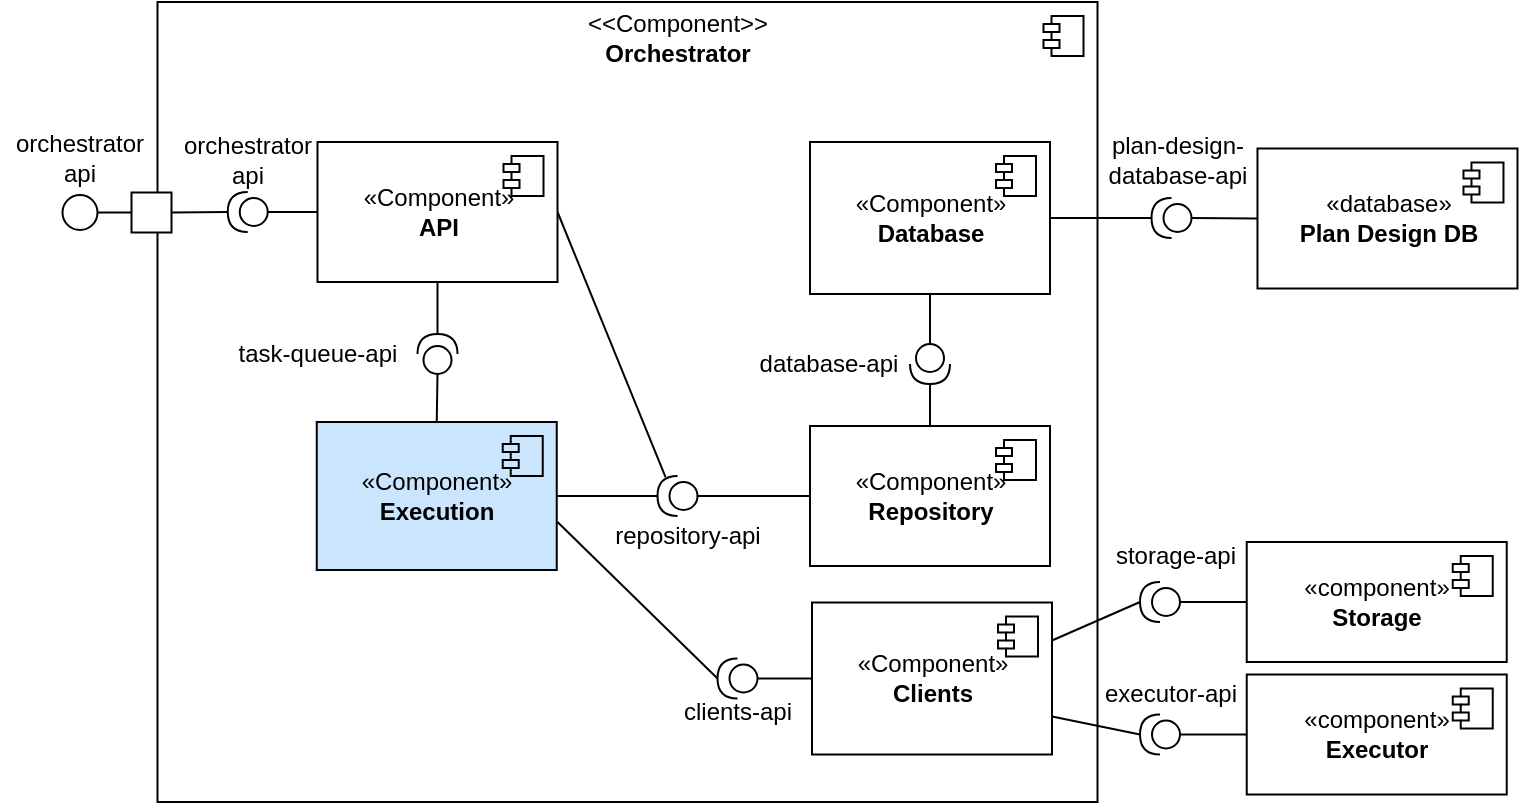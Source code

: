 <mxfile version="17.2.4" type="device"><diagram id="vAZpr0C4UZSKOUfKwHh5" name="Страница 1"><mxGraphModel dx="1312" dy="1522" grid="1" gridSize="10" guides="1" tooltips="1" connect="1" arrows="1" fold="1" page="1" pageScale="1" pageWidth="827" pageHeight="1169" math="0" shadow="0"><root><mxCell id="0"/><mxCell id="1" parent="0"/><mxCell id="3dl7Q_bX9ssRe7IBSRYj-373" value="" style="html=1;dropTarget=0;" parent="1" vertex="1"><mxGeometry x="-741.25" y="-1160" width="470" height="400" as="geometry"/></mxCell><mxCell id="3dl7Q_bX9ssRe7IBSRYj-374" value="" style="shape=module;jettyWidth=8;jettyHeight=4;" parent="3dl7Q_bX9ssRe7IBSRYj-373" vertex="1"><mxGeometry x="1" width="20" height="20" relative="1" as="geometry"><mxPoint x="-27" y="7" as="offset"/></mxGeometry></mxCell><mxCell id="3dl7Q_bX9ssRe7IBSRYj-127" value="&amp;lt;&amp;lt;Component&amp;gt;&amp;gt;&lt;br&gt;&lt;b&gt;Orchestrator&lt;/b&gt;" style="text;html=1;strokeColor=none;fillColor=none;align=center;verticalAlign=middle;whiteSpace=wrap;rounded=0;" parent="1" vertex="1"><mxGeometry x="-511.25" y="-1157.5" width="60" height="30" as="geometry"/></mxCell><mxCell id="3dl7Q_bX9ssRe7IBSRYj-147" value="" style="ellipse;whiteSpace=wrap;html=1;aspect=fixed;" parent="1" vertex="1"><mxGeometry x="-788.75" y="-1063.5" width="17.5" height="17.5" as="geometry"/></mxCell><mxCell id="3dl7Q_bX9ssRe7IBSRYj-148" style="edgeStyle=orthogonalEdgeStyle;rounded=1;orthogonalLoop=1;jettySize=auto;html=1;exitX=0;exitY=0.5;exitDx=0;exitDy=0;entryX=1;entryY=0.5;entryDx=0;entryDy=0;endArrow=none;endFill=0;" parent="1" source="3dl7Q_bX9ssRe7IBSRYj-23" target="3dl7Q_bX9ssRe7IBSRYj-147" edge="1"><mxGeometry relative="1" as="geometry"/></mxCell><mxCell id="3dl7Q_bX9ssRe7IBSRYj-330" value="«Component»&lt;br&gt;&lt;b&gt;Clients&lt;/b&gt;" style="html=1;dropTarget=0;" parent="1" vertex="1"><mxGeometry x="-414" y="-859.75" width="120" height="76" as="geometry"/></mxCell><mxCell id="3dl7Q_bX9ssRe7IBSRYj-331" value="" style="shape=module;jettyWidth=8;jettyHeight=4;" parent="3dl7Q_bX9ssRe7IBSRYj-330" vertex="1"><mxGeometry x="1" width="20" height="20" relative="1" as="geometry"><mxPoint x="-27" y="7" as="offset"/></mxGeometry></mxCell><mxCell id="3dl7Q_bX9ssRe7IBSRYj-346" style="edgeStyle=none;rounded=0;orthogonalLoop=1;jettySize=auto;html=1;exitX=0.5;exitY=0;exitDx=0;exitDy=0;entryX=0;entryY=0.5;entryDx=0;entryDy=0;entryPerimeter=0;endArrow=none;endFill=0;" parent="1" source="3dl7Q_bX9ssRe7IBSRYj-332" target="3dl7Q_bX9ssRe7IBSRYj-340" edge="1"><mxGeometry relative="1" as="geometry"/></mxCell><mxCell id="3dl7Q_bX9ssRe7IBSRYj-358" style="edgeStyle=none;rounded=0;orthogonalLoop=1;jettySize=auto;html=1;exitX=1;exitY=0.5;exitDx=0;exitDy=0;entryX=1;entryY=0.5;entryDx=0;entryDy=0;entryPerimeter=0;endArrow=none;endFill=0;" parent="1" source="3dl7Q_bX9ssRe7IBSRYj-332" target="3dl7Q_bX9ssRe7IBSRYj-347" edge="1"><mxGeometry relative="1" as="geometry"/></mxCell><mxCell id="3dl7Q_bX9ssRe7IBSRYj-332" value="«Component»&lt;br&gt;&lt;b&gt;Execution&lt;/b&gt;" style="html=1;dropTarget=0;fillColor=#CCE5FF;" parent="1" vertex="1"><mxGeometry x="-661.63" y="-950" width="120" height="74" as="geometry"/></mxCell><mxCell id="3dl7Q_bX9ssRe7IBSRYj-333" value="" style="shape=module;jettyWidth=8;jettyHeight=4;fillColor=#CCE5FF;" parent="3dl7Q_bX9ssRe7IBSRYj-332" vertex="1"><mxGeometry x="1" width="20" height="20" relative="1" as="geometry"><mxPoint x="-27" y="7" as="offset"/></mxGeometry></mxCell><mxCell id="3dl7Q_bX9ssRe7IBSRYj-354" style="edgeStyle=none;rounded=0;orthogonalLoop=1;jettySize=auto;html=1;exitX=0.5;exitY=0;exitDx=0;exitDy=0;entryX=0;entryY=0.5;entryDx=0;entryDy=0;entryPerimeter=0;endArrow=none;endFill=0;" parent="1" source="3dl7Q_bX9ssRe7IBSRYj-334" target="3dl7Q_bX9ssRe7IBSRYj-352" edge="1"><mxGeometry relative="1" as="geometry"/></mxCell><mxCell id="_BJ0S8Fur-XD-Nah-ntI-2" style="edgeStyle=none;rounded=0;orthogonalLoop=1;jettySize=auto;html=1;exitX=1;exitY=0.5;exitDx=0;exitDy=0;entryX=1;entryY=0.5;entryDx=0;entryDy=0;entryPerimeter=0;endArrow=none;endFill=0;" edge="1" parent="1" source="3dl7Q_bX9ssRe7IBSRYj-334" target="3dl7Q_bX9ssRe7IBSRYj-132"><mxGeometry relative="1" as="geometry"/></mxCell><mxCell id="3dl7Q_bX9ssRe7IBSRYj-334" value="«Component»&lt;br&gt;&lt;b&gt;Database&lt;/b&gt;" style="html=1;dropTarget=0;" parent="1" vertex="1"><mxGeometry x="-415" y="-1090" width="120" height="76" as="geometry"/></mxCell><mxCell id="3dl7Q_bX9ssRe7IBSRYj-335" value="" style="shape=module;jettyWidth=8;jettyHeight=4;" parent="3dl7Q_bX9ssRe7IBSRYj-334" vertex="1"><mxGeometry x="1" width="20" height="20" relative="1" as="geometry"><mxPoint x="-27" y="7" as="offset"/></mxGeometry></mxCell><mxCell id="3dl7Q_bX9ssRe7IBSRYj-349" style="edgeStyle=none;rounded=0;orthogonalLoop=1;jettySize=auto;html=1;exitX=0;exitY=0.5;exitDx=0;exitDy=0;entryX=0;entryY=0.5;entryDx=0;entryDy=0;entryPerimeter=0;endArrow=none;endFill=0;" parent="1" source="3dl7Q_bX9ssRe7IBSRYj-336" target="3dl7Q_bX9ssRe7IBSRYj-347" edge="1"><mxGeometry relative="1" as="geometry"/></mxCell><mxCell id="3dl7Q_bX9ssRe7IBSRYj-355" style="edgeStyle=none;rounded=0;orthogonalLoop=1;jettySize=auto;html=1;exitX=0.5;exitY=0;exitDx=0;exitDy=0;entryX=1;entryY=0.5;entryDx=0;entryDy=0;entryPerimeter=0;endArrow=none;endFill=0;" parent="1" source="3dl7Q_bX9ssRe7IBSRYj-336" target="3dl7Q_bX9ssRe7IBSRYj-352" edge="1"><mxGeometry relative="1" as="geometry"/></mxCell><mxCell id="3dl7Q_bX9ssRe7IBSRYj-336" value="«Component»&lt;br&gt;&lt;b&gt;Repository&lt;/b&gt;" style="html=1;dropTarget=0;" parent="1" vertex="1"><mxGeometry x="-415" y="-948" width="120" height="70" as="geometry"/></mxCell><mxCell id="3dl7Q_bX9ssRe7IBSRYj-337" value="" style="shape=module;jettyWidth=8;jettyHeight=4;" parent="3dl7Q_bX9ssRe7IBSRYj-336" vertex="1"><mxGeometry x="1" width="20" height="20" relative="1" as="geometry"><mxPoint x="-27" y="7" as="offset"/></mxGeometry></mxCell><mxCell id="3dl7Q_bX9ssRe7IBSRYj-345" style="rounded=0;orthogonalLoop=1;jettySize=auto;html=1;exitX=0.5;exitY=1;exitDx=0;exitDy=0;endArrow=none;endFill=0;" parent="1" source="3dl7Q_bX9ssRe7IBSRYj-338" target="3dl7Q_bX9ssRe7IBSRYj-340" edge="1"><mxGeometry relative="1" as="geometry"/></mxCell><mxCell id="3dl7Q_bX9ssRe7IBSRYj-350" style="edgeStyle=none;rounded=0;orthogonalLoop=1;jettySize=auto;html=1;exitX=1;exitY=0.5;exitDx=0;exitDy=0;entryX=0.799;entryY=0.969;entryDx=0;entryDy=0;entryPerimeter=0;endArrow=none;endFill=0;" parent="1" source="3dl7Q_bX9ssRe7IBSRYj-338" target="3dl7Q_bX9ssRe7IBSRYj-347" edge="1"><mxGeometry relative="1" as="geometry"/></mxCell><mxCell id="3dl7Q_bX9ssRe7IBSRYj-370" style="edgeStyle=none;rounded=0;orthogonalLoop=1;jettySize=auto;html=1;exitX=0;exitY=0.5;exitDx=0;exitDy=0;entryX=0;entryY=0.5;entryDx=0;entryDy=0;entryPerimeter=0;endArrow=none;endFill=0;" parent="1" source="3dl7Q_bX9ssRe7IBSRYj-338" target="3dl7Q_bX9ssRe7IBSRYj-368" edge="1"><mxGeometry relative="1" as="geometry"/></mxCell><mxCell id="3dl7Q_bX9ssRe7IBSRYj-338" value="«Component»&lt;br&gt;&lt;b&gt;API&lt;/b&gt;" style="html=1;dropTarget=0;" parent="1" vertex="1"><mxGeometry x="-661.25" y="-1090" width="120" height="70" as="geometry"/></mxCell><mxCell id="3dl7Q_bX9ssRe7IBSRYj-339" value="" style="shape=module;jettyWidth=8;jettyHeight=4;" parent="3dl7Q_bX9ssRe7IBSRYj-338" vertex="1"><mxGeometry x="1" width="20" height="20" relative="1" as="geometry"><mxPoint x="-27" y="7" as="offset"/></mxGeometry></mxCell><mxCell id="3dl7Q_bX9ssRe7IBSRYj-340" value="" style="shape=providedRequiredInterface;html=1;verticalLabelPosition=bottom;sketch=0;fillColor=default;direction=north;" parent="1" vertex="1"><mxGeometry x="-611.25" y="-994" width="20" height="20" as="geometry"/></mxCell><mxCell id="3dl7Q_bX9ssRe7IBSRYj-341" value="task-queue-api" style="text;html=1;strokeColor=none;fillColor=none;align=center;verticalAlign=middle;whiteSpace=wrap;rounded=0;" parent="1" vertex="1"><mxGeometry x="-706.13" y="-999" width="90" height="30" as="geometry"/></mxCell><mxCell id="3dl7Q_bX9ssRe7IBSRYj-23" value="" style="whiteSpace=wrap;html=1;aspect=fixed;" parent="1" vertex="1"><mxGeometry x="-754.25" y="-1064.75" width="20" height="20" as="geometry"/></mxCell><mxCell id="3dl7Q_bX9ssRe7IBSRYj-347" value="" style="shape=providedRequiredInterface;html=1;verticalLabelPosition=bottom;sketch=0;fillColor=default;direction=west;" parent="1" vertex="1"><mxGeometry x="-491.25" y="-923" width="20" height="20" as="geometry"/></mxCell><mxCell id="3dl7Q_bX9ssRe7IBSRYj-348" value="repository-api" style="text;html=1;strokeColor=none;fillColor=none;align=center;verticalAlign=middle;whiteSpace=wrap;rounded=0;" parent="1" vertex="1"><mxGeometry x="-516.25" y="-908" width="80" height="30" as="geometry"/></mxCell><mxCell id="3dl7Q_bX9ssRe7IBSRYj-352" value="" style="shape=providedRequiredInterface;html=1;verticalLabelPosition=bottom;sketch=0;fillColor=default;direction=south;" parent="1" vertex="1"><mxGeometry x="-365" y="-989" width="20" height="20" as="geometry"/></mxCell><mxCell id="3dl7Q_bX9ssRe7IBSRYj-353" value="database-api" style="text;html=1;strokeColor=none;fillColor=none;align=center;verticalAlign=middle;whiteSpace=wrap;rounded=0;" parent="1" vertex="1"><mxGeometry x="-446.25" y="-989" width="81.25" height="19" as="geometry"/></mxCell><mxCell id="3dl7Q_bX9ssRe7IBSRYj-129" value="«database»&lt;br&gt;&lt;b&gt;Plan Design DB&lt;/b&gt;" style="html=1;dropTarget=0;" parent="1" vertex="1"><mxGeometry x="-191.26" y="-1086.75" width="130" height="70" as="geometry"/></mxCell><mxCell id="3dl7Q_bX9ssRe7IBSRYj-130" value="" style="shape=module;jettyWidth=8;jettyHeight=4;" parent="3dl7Q_bX9ssRe7IBSRYj-129" vertex="1"><mxGeometry x="1" width="20" height="20" relative="1" as="geometry"><mxPoint x="-27" y="7" as="offset"/></mxGeometry></mxCell><mxCell id="3dl7Q_bX9ssRe7IBSRYj-357" style="edgeStyle=none;rounded=0;orthogonalLoop=1;jettySize=auto;html=1;exitX=0;exitY=0.5;exitDx=0;exitDy=0;exitPerimeter=0;entryX=0;entryY=0.5;entryDx=0;entryDy=0;endArrow=none;endFill=0;" parent="1" source="3dl7Q_bX9ssRe7IBSRYj-132" target="3dl7Q_bX9ssRe7IBSRYj-129" edge="1"><mxGeometry relative="1" as="geometry"/></mxCell><mxCell id="3dl7Q_bX9ssRe7IBSRYj-132" value="" style="shape=providedRequiredInterface;html=1;verticalLabelPosition=bottom;sketch=0;direction=west;rotation=0;" parent="1" vertex="1"><mxGeometry x="-244.25" y="-1062" width="20" height="20" as="geometry"/></mxCell><mxCell id="3dl7Q_bX9ssRe7IBSRYj-133" value="plan-design-database-api" style="text;html=1;strokeColor=none;fillColor=none;align=center;verticalAlign=middle;whiteSpace=wrap;rounded=0;" parent="1" vertex="1"><mxGeometry x="-269.63" y="-1096" width="78.37" height="30" as="geometry"/></mxCell><mxCell id="3dl7Q_bX9ssRe7IBSRYj-135" value="«component»&lt;br&gt;&lt;b&gt;Storage&lt;/b&gt;" style="html=1;dropTarget=0;" parent="1" vertex="1"><mxGeometry x="-196.63" y="-890" width="130" height="60" as="geometry"/></mxCell><mxCell id="3dl7Q_bX9ssRe7IBSRYj-136" value="" style="shape=module;jettyWidth=8;jettyHeight=4;" parent="3dl7Q_bX9ssRe7IBSRYj-135" vertex="1"><mxGeometry x="1" width="20" height="20" relative="1" as="geometry"><mxPoint x="-27" y="7" as="offset"/></mxGeometry></mxCell><mxCell id="3dl7Q_bX9ssRe7IBSRYj-137" style="rounded=0;orthogonalLoop=1;jettySize=auto;html=1;exitX=0;exitY=0.5;exitDx=0;exitDy=0;exitPerimeter=0;endArrow=none;endFill=0;entryX=0;entryY=0.5;entryDx=0;entryDy=0;" parent="1" source="3dl7Q_bX9ssRe7IBSRYj-138" edge="1" target="3dl7Q_bX9ssRe7IBSRYj-135"><mxGeometry relative="1" as="geometry"><mxPoint x="-271.63" y="-690" as="targetPoint"/></mxGeometry></mxCell><mxCell id="3dl7Q_bX9ssRe7IBSRYj-364" style="edgeStyle=none;rounded=0;orthogonalLoop=1;jettySize=auto;html=1;exitX=1;exitY=0.5;exitDx=0;exitDy=0;exitPerimeter=0;entryX=1;entryY=0.25;entryDx=0;entryDy=0;endArrow=none;endFill=0;" parent="1" source="3dl7Q_bX9ssRe7IBSRYj-138" target="3dl7Q_bX9ssRe7IBSRYj-330" edge="1"><mxGeometry relative="1" as="geometry"/></mxCell><mxCell id="3dl7Q_bX9ssRe7IBSRYj-138" value="" style="shape=providedRequiredInterface;html=1;verticalLabelPosition=bottom;sketch=0;direction=west;rotation=0;" parent="1" vertex="1"><mxGeometry x="-250" y="-870" width="20" height="20" as="geometry"/></mxCell><mxCell id="3dl7Q_bX9ssRe7IBSRYj-139" value="storage-api" style="text;html=1;strokeColor=none;fillColor=none;align=center;verticalAlign=middle;whiteSpace=wrap;rounded=0;" parent="1" vertex="1"><mxGeometry x="-266.63" y="-891" width="70" height="15" as="geometry"/></mxCell><mxCell id="3dl7Q_bX9ssRe7IBSRYj-141" value="«component»&lt;br&gt;&lt;b&gt;Executor&lt;/b&gt;" style="html=1;dropTarget=0;" parent="1" vertex="1"><mxGeometry x="-196.63" y="-823.75" width="130" height="60" as="geometry"/></mxCell><mxCell id="3dl7Q_bX9ssRe7IBSRYj-142" value="" style="shape=module;jettyWidth=8;jettyHeight=4;" parent="3dl7Q_bX9ssRe7IBSRYj-141" vertex="1"><mxGeometry x="1" width="20" height="20" relative="1" as="geometry"><mxPoint x="-27" y="7" as="offset"/></mxGeometry></mxCell><mxCell id="3dl7Q_bX9ssRe7IBSRYj-363" style="edgeStyle=none;rounded=0;orthogonalLoop=1;jettySize=auto;html=1;exitX=1;exitY=0.5;exitDx=0;exitDy=0;exitPerimeter=0;entryX=1;entryY=0.75;entryDx=0;entryDy=0;endArrow=none;endFill=0;" parent="1" source="3dl7Q_bX9ssRe7IBSRYj-144" target="3dl7Q_bX9ssRe7IBSRYj-330" edge="1"><mxGeometry relative="1" as="geometry"/></mxCell><mxCell id="_BJ0S8Fur-XD-Nah-ntI-1" style="edgeStyle=none;rounded=0;orthogonalLoop=1;jettySize=auto;html=1;exitX=0;exitY=0.5;exitDx=0;exitDy=0;exitPerimeter=0;entryX=0;entryY=0.5;entryDx=0;entryDy=0;endArrow=none;endFill=0;" edge="1" parent="1" source="3dl7Q_bX9ssRe7IBSRYj-144" target="3dl7Q_bX9ssRe7IBSRYj-141"><mxGeometry relative="1" as="geometry"/></mxCell><mxCell id="3dl7Q_bX9ssRe7IBSRYj-144" value="" style="shape=providedRequiredInterface;html=1;verticalLabelPosition=bottom;sketch=0;direction=west;" parent="1" vertex="1"><mxGeometry x="-250" y="-803.75" width="20" height="20" as="geometry"/></mxCell><mxCell id="3dl7Q_bX9ssRe7IBSRYj-145" value="executor-api" style="text;html=1;strokeColor=none;fillColor=none;align=center;verticalAlign=middle;whiteSpace=wrap;rounded=0;" parent="1" vertex="1"><mxGeometry x="-268.69" y="-824" width="68.88" height="20" as="geometry"/></mxCell><mxCell id="3dl7Q_bX9ssRe7IBSRYj-361" style="edgeStyle=none;rounded=0;orthogonalLoop=1;jettySize=auto;html=1;exitX=0;exitY=0.5;exitDx=0;exitDy=0;exitPerimeter=0;entryX=0;entryY=0.5;entryDx=0;entryDy=0;endArrow=none;endFill=0;" parent="1" source="3dl7Q_bX9ssRe7IBSRYj-359" target="3dl7Q_bX9ssRe7IBSRYj-330" edge="1"><mxGeometry relative="1" as="geometry"/></mxCell><mxCell id="3dl7Q_bX9ssRe7IBSRYj-362" style="edgeStyle=none;rounded=0;orthogonalLoop=1;jettySize=auto;html=1;exitX=1;exitY=0.5;exitDx=0;exitDy=0;exitPerimeter=0;endArrow=none;endFill=0;" parent="1" source="3dl7Q_bX9ssRe7IBSRYj-359" edge="1"><mxGeometry relative="1" as="geometry"><mxPoint x="-541.25" y="-900" as="targetPoint"/></mxGeometry></mxCell><mxCell id="3dl7Q_bX9ssRe7IBSRYj-359" value="" style="shape=providedRequiredInterface;html=1;verticalLabelPosition=bottom;sketch=0;fillColor=default;direction=west;" parent="1" vertex="1"><mxGeometry x="-461.25" y="-831.75" width="20" height="20" as="geometry"/></mxCell><mxCell id="3dl7Q_bX9ssRe7IBSRYj-360" value="clients-api" style="text;html=1;strokeColor=none;fillColor=none;align=center;verticalAlign=middle;whiteSpace=wrap;rounded=0;" parent="1" vertex="1"><mxGeometry x="-483.25" y="-811.75" width="64" height="13.75" as="geometry"/></mxCell><mxCell id="3dl7Q_bX9ssRe7IBSRYj-371" style="edgeStyle=none;rounded=0;orthogonalLoop=1;jettySize=auto;html=1;exitX=1;exitY=0.5;exitDx=0;exitDy=0;exitPerimeter=0;entryX=1;entryY=0.5;entryDx=0;entryDy=0;endArrow=none;endFill=0;" parent="1" source="3dl7Q_bX9ssRe7IBSRYj-368" target="3dl7Q_bX9ssRe7IBSRYj-23" edge="1"><mxGeometry relative="1" as="geometry"/></mxCell><mxCell id="3dl7Q_bX9ssRe7IBSRYj-368" value="" style="shape=providedRequiredInterface;html=1;verticalLabelPosition=bottom;sketch=0;fillColor=default;direction=west;" parent="1" vertex="1"><mxGeometry x="-706.13" y="-1065" width="20" height="20" as="geometry"/></mxCell><mxCell id="3dl7Q_bX9ssRe7IBSRYj-369" value="orchestrator&lt;br&gt;api" style="text;html=1;strokeColor=none;fillColor=none;align=center;verticalAlign=middle;whiteSpace=wrap;rounded=0;" parent="1" vertex="1"><mxGeometry x="-736.13" y="-1096" width="80" height="30" as="geometry"/></mxCell><mxCell id="3dl7Q_bX9ssRe7IBSRYj-372" value="orchestrator&lt;br&gt;api" style="text;html=1;strokeColor=none;fillColor=none;align=center;verticalAlign=middle;whiteSpace=wrap;rounded=0;" parent="1" vertex="1"><mxGeometry x="-820" y="-1098.75" width="80" height="34" as="geometry"/></mxCell></root></mxGraphModel></diagram></mxfile>